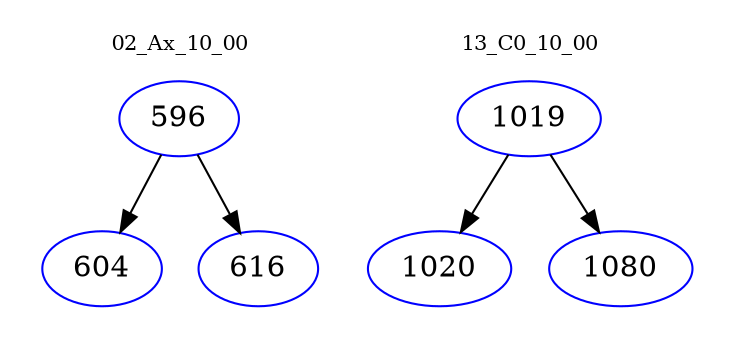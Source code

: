digraph{
subgraph cluster_0 {
color = white
label = "02_Ax_10_00";
fontsize=10;
T0_596 [label="596", color="blue"]
T0_596 -> T0_604 [color="black"]
T0_604 [label="604", color="blue"]
T0_596 -> T0_616 [color="black"]
T0_616 [label="616", color="blue"]
}
subgraph cluster_1 {
color = white
label = "13_C0_10_00";
fontsize=10;
T1_1019 [label="1019", color="blue"]
T1_1019 -> T1_1020 [color="black"]
T1_1020 [label="1020", color="blue"]
T1_1019 -> T1_1080 [color="black"]
T1_1080 [label="1080", color="blue"]
}
}
